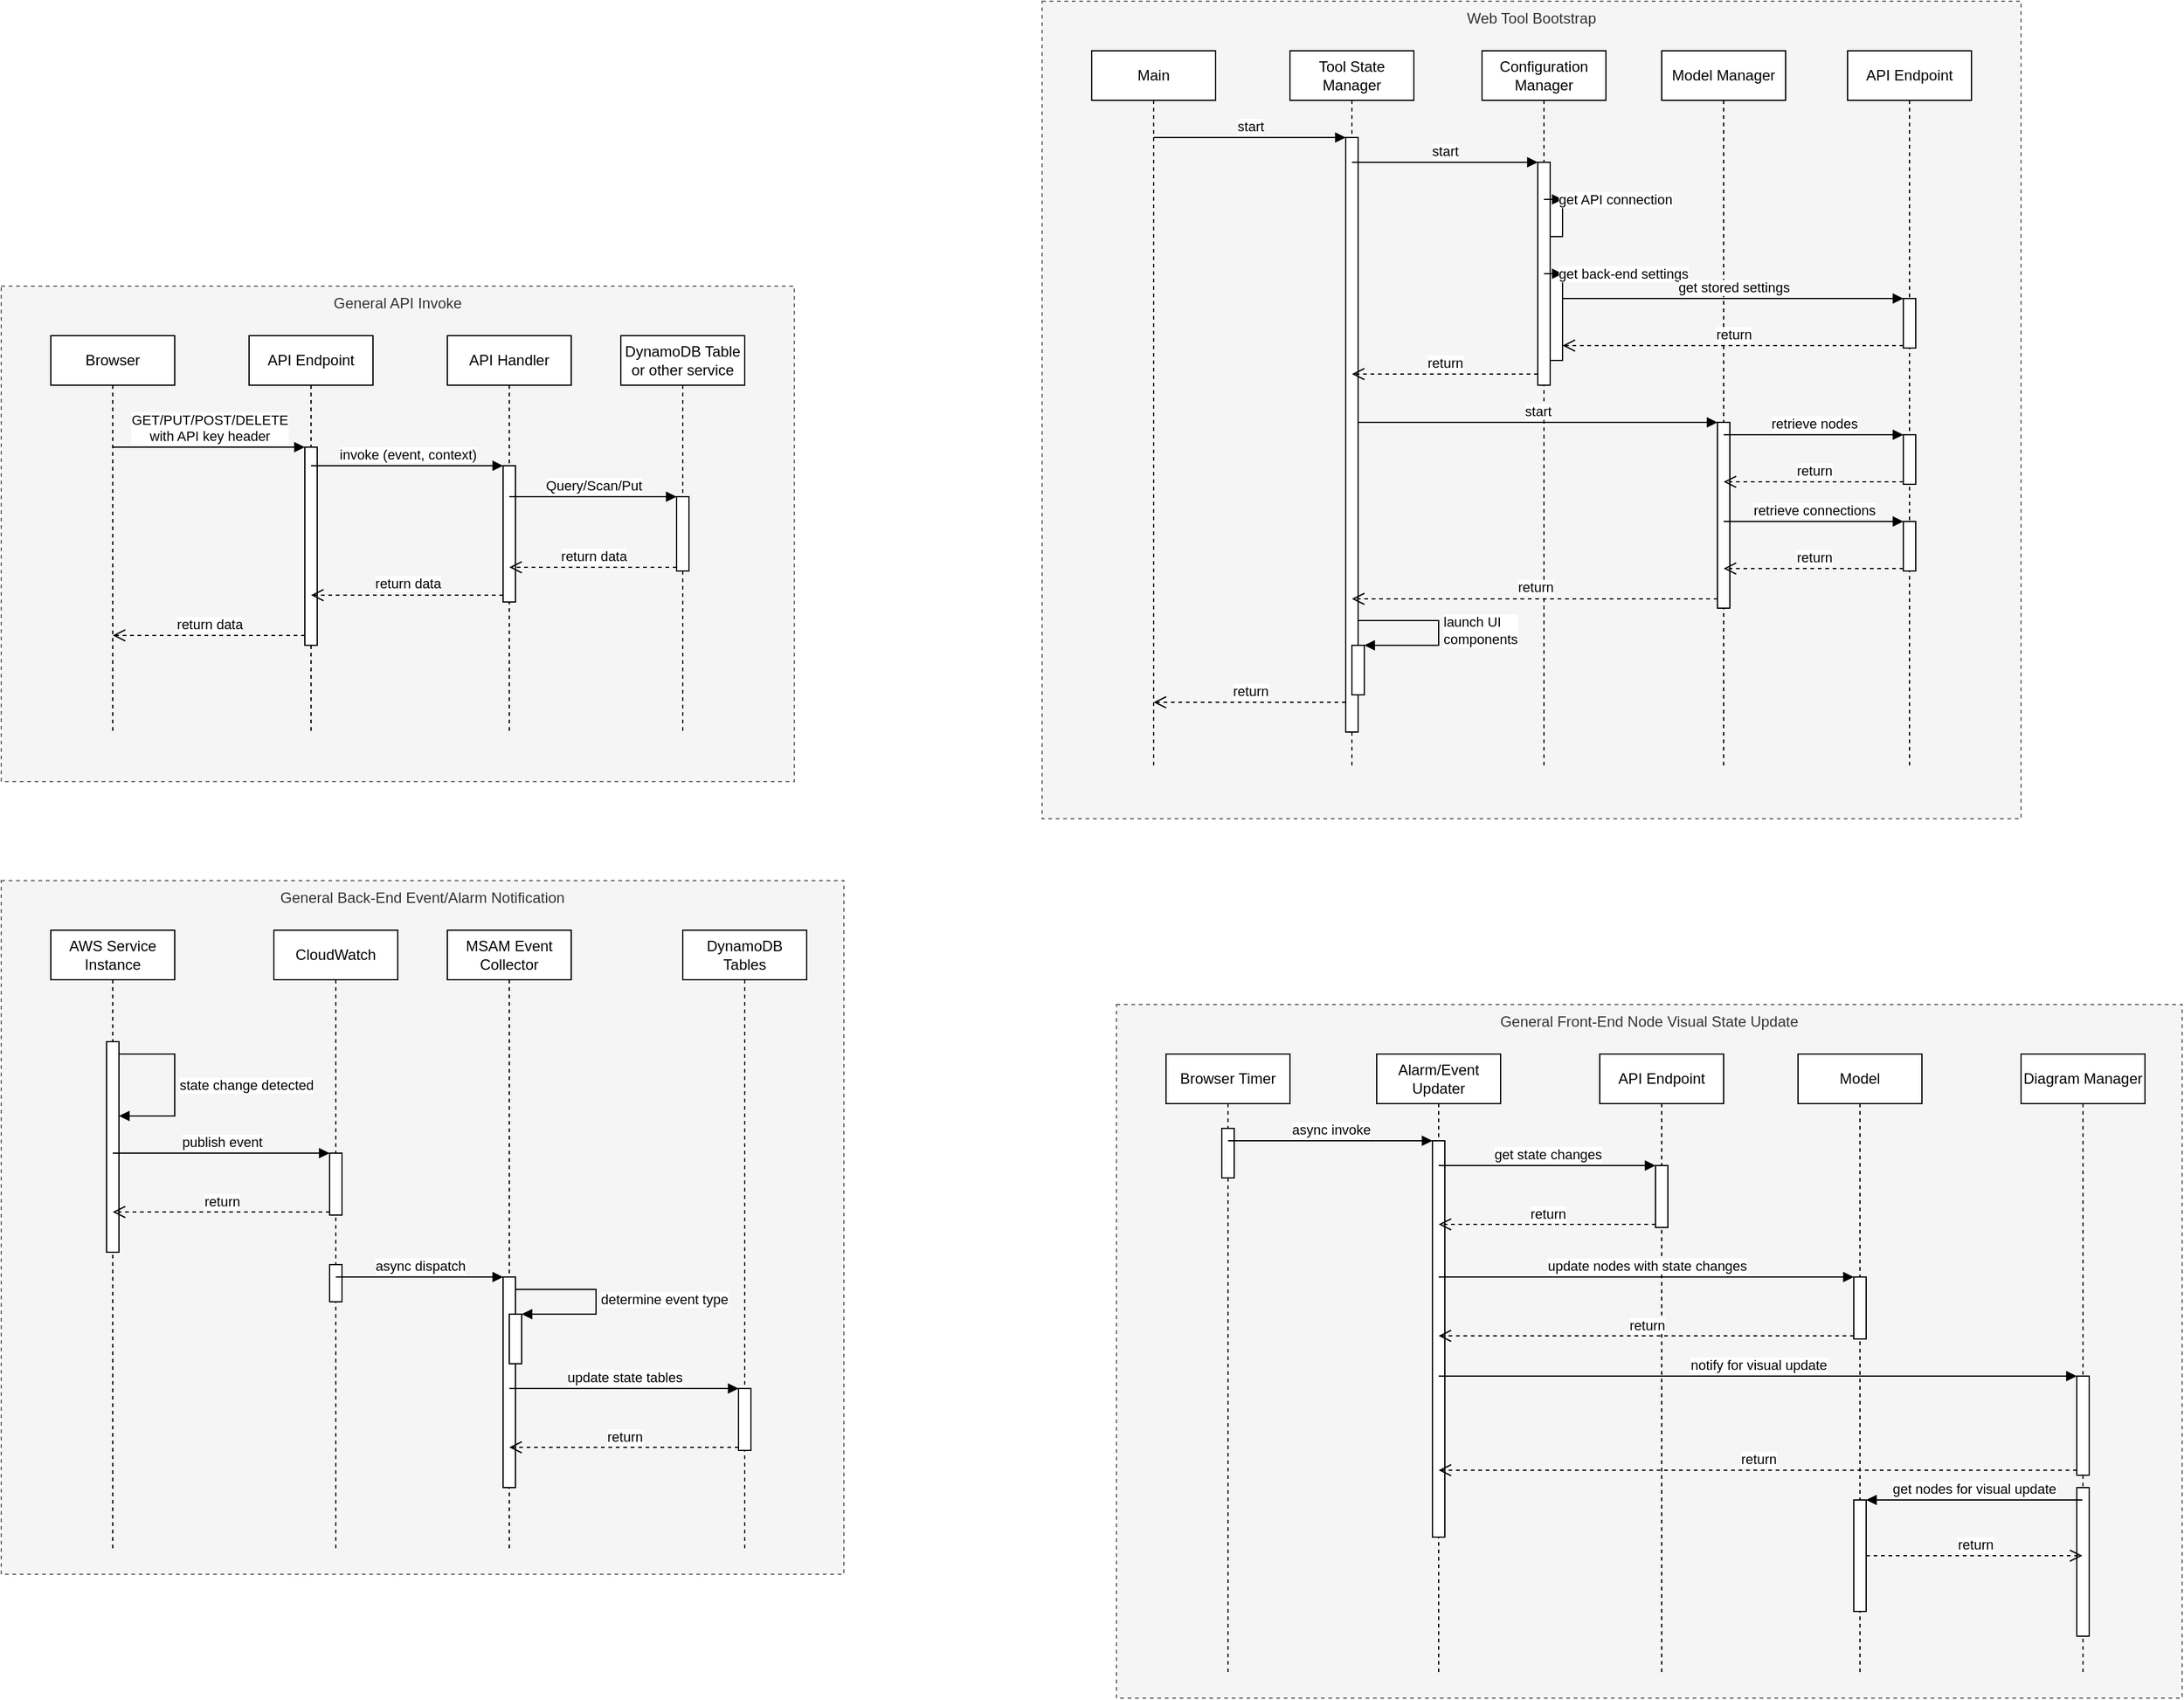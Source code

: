 <mxfile version="13.6.2" type="device"><diagram id="IS_zhqrNG5ewTy1QDOTf" name="Page-1"><mxGraphModel dx="1240" dy="1598" grid="1" gridSize="10" guides="1" tooltips="1" connect="1" arrows="1" fold="1" page="1" pageScale="1" pageWidth="1100" pageHeight="850" math="0" shadow="0"><root><mxCell id="0"/><mxCell id="1" parent="0"/><mxCell id="dVg3nbeRbH4hz7H1dX1s-92" value="Web Tool Bootstrap" style="fillColor=#f5f5f5;strokeColor=#666666;dashed=1;verticalAlign=top;fontStyle=0;fontColor=#333333;" vertex="1" parent="1"><mxGeometry x="880" y="-190" width="790" height="660" as="geometry"/></mxCell><mxCell id="dVg3nbeRbH4hz7H1dX1s-34" value="General Back-End Event/Alarm Notification" style="fillColor=#f5f5f5;strokeColor=#666666;dashed=1;verticalAlign=top;fontStyle=0;fontColor=#333333;" vertex="1" parent="1"><mxGeometry x="40" y="520" width="680" height="560" as="geometry"/></mxCell><mxCell id="dVg3nbeRbH4hz7H1dX1s-14" value="General API Invoke" style="fillColor=#f5f5f5;strokeColor=#666666;dashed=1;verticalAlign=top;fontStyle=0;fontColor=#333333;" vertex="1" parent="1"><mxGeometry x="40" y="40" width="640" height="400" as="geometry"/></mxCell><mxCell id="dVg3nbeRbH4hz7H1dX1s-1" value="Browser" style="shape=umlLifeline;perimeter=lifelinePerimeter;whiteSpace=wrap;html=1;container=1;collapsible=0;recursiveResize=0;outlineConnect=0;" vertex="1" parent="1"><mxGeometry x="80" y="80" width="100" height="320" as="geometry"/></mxCell><mxCell id="dVg3nbeRbH4hz7H1dX1s-2" value="API Endpoint" style="shape=umlLifeline;perimeter=lifelinePerimeter;whiteSpace=wrap;html=1;container=1;collapsible=0;recursiveResize=0;outlineConnect=0;" vertex="1" parent="1"><mxGeometry x="240" y="80" width="100" height="320" as="geometry"/></mxCell><mxCell id="dVg3nbeRbH4hz7H1dX1s-5" value="" style="html=1;points=[];perimeter=orthogonalPerimeter;" vertex="1" parent="dVg3nbeRbH4hz7H1dX1s-2"><mxGeometry x="45" y="90" width="10" height="160" as="geometry"/></mxCell><mxCell id="dVg3nbeRbH4hz7H1dX1s-3" value="API Handler" style="shape=umlLifeline;perimeter=lifelinePerimeter;whiteSpace=wrap;html=1;container=1;collapsible=0;recursiveResize=0;outlineConnect=0;" vertex="1" parent="1"><mxGeometry x="400" y="80" width="100" height="320" as="geometry"/></mxCell><mxCell id="dVg3nbeRbH4hz7H1dX1s-8" value="" style="html=1;points=[];perimeter=orthogonalPerimeter;" vertex="1" parent="dVg3nbeRbH4hz7H1dX1s-3"><mxGeometry x="45" y="105" width="10" height="110" as="geometry"/></mxCell><mxCell id="dVg3nbeRbH4hz7H1dX1s-4" value="DynamoDB Table or other service" style="shape=umlLifeline;perimeter=lifelinePerimeter;whiteSpace=wrap;html=1;container=1;collapsible=0;recursiveResize=0;outlineConnect=0;" vertex="1" parent="1"><mxGeometry x="540" y="80" width="100" height="320" as="geometry"/></mxCell><mxCell id="dVg3nbeRbH4hz7H1dX1s-11" value="" style="html=1;points=[];perimeter=orthogonalPerimeter;" vertex="1" parent="dVg3nbeRbH4hz7H1dX1s-4"><mxGeometry x="45" y="130" width="10" height="60" as="geometry"/></mxCell><mxCell id="dVg3nbeRbH4hz7H1dX1s-6" value="GET/PUT/POST/DELETE&lt;br&gt;with API key header" style="html=1;verticalAlign=bottom;endArrow=block;entryX=0;entryY=0;" edge="1" target="dVg3nbeRbH4hz7H1dX1s-5" parent="1" source="dVg3nbeRbH4hz7H1dX1s-1"><mxGeometry relative="1" as="geometry"><mxPoint x="190" y="150" as="sourcePoint"/></mxGeometry></mxCell><mxCell id="dVg3nbeRbH4hz7H1dX1s-7" value="return data" style="html=1;verticalAlign=bottom;endArrow=open;dashed=1;endSize=8;exitX=0;exitY=0.95;" edge="1" source="dVg3nbeRbH4hz7H1dX1s-5" parent="1" target="dVg3nbeRbH4hz7H1dX1s-1"><mxGeometry relative="1" as="geometry"><mxPoint x="190" y="226" as="targetPoint"/></mxGeometry></mxCell><mxCell id="dVg3nbeRbH4hz7H1dX1s-9" value="invoke (event, context)" style="html=1;verticalAlign=bottom;endArrow=block;entryX=0;entryY=0;" edge="1" target="dVg3nbeRbH4hz7H1dX1s-8" parent="1" source="dVg3nbeRbH4hz7H1dX1s-2"><mxGeometry relative="1" as="geometry"><mxPoint x="360" y="190" as="sourcePoint"/></mxGeometry></mxCell><mxCell id="dVg3nbeRbH4hz7H1dX1s-10" value="return data" style="html=1;verticalAlign=bottom;endArrow=open;dashed=1;endSize=8;exitX=0;exitY=0.95;" edge="1" source="dVg3nbeRbH4hz7H1dX1s-8" parent="1" target="dVg3nbeRbH4hz7H1dX1s-2"><mxGeometry relative="1" as="geometry"><mxPoint x="360" y="266" as="targetPoint"/></mxGeometry></mxCell><mxCell id="dVg3nbeRbH4hz7H1dX1s-12" value="Query/Scan/Put" style="html=1;verticalAlign=bottom;endArrow=block;entryX=0;entryY=0;" edge="1" target="dVg3nbeRbH4hz7H1dX1s-11" parent="1" source="dVg3nbeRbH4hz7H1dX1s-3"><mxGeometry relative="1" as="geometry"><mxPoint x="610" y="210" as="sourcePoint"/></mxGeometry></mxCell><mxCell id="dVg3nbeRbH4hz7H1dX1s-13" value="return data" style="html=1;verticalAlign=bottom;endArrow=open;dashed=1;endSize=8;exitX=0;exitY=0.95;" edge="1" source="dVg3nbeRbH4hz7H1dX1s-11" parent="1" target="dVg3nbeRbH4hz7H1dX1s-3"><mxGeometry relative="1" as="geometry"><mxPoint x="610" y="286" as="targetPoint"/></mxGeometry></mxCell><mxCell id="dVg3nbeRbH4hz7H1dX1s-15" value="AWS Service Instance" style="shape=umlLifeline;perimeter=lifelinePerimeter;whiteSpace=wrap;html=1;container=1;collapsible=0;recursiveResize=0;outlineConnect=0;" vertex="1" parent="1"><mxGeometry x="80" y="560" width="100" height="500" as="geometry"/></mxCell><mxCell id="dVg3nbeRbH4hz7H1dX1s-19" value="" style="html=1;points=[];perimeter=orthogonalPerimeter;" vertex="1" parent="dVg3nbeRbH4hz7H1dX1s-15"><mxGeometry x="45" y="90" width="10" height="170" as="geometry"/></mxCell><mxCell id="dVg3nbeRbH4hz7H1dX1s-20" value="state change detected" style="edgeStyle=orthogonalEdgeStyle;html=1;align=left;spacingLeft=2;endArrow=block;rounded=0;" edge="1" target="dVg3nbeRbH4hz7H1dX1s-19" parent="dVg3nbeRbH4hz7H1dX1s-15" source="dVg3nbeRbH4hz7H1dX1s-19"><mxGeometry relative="1" as="geometry"><mxPoint x="75" y="70" as="sourcePoint"/><Array as="points"><mxPoint x="100" y="100"/><mxPoint x="100" y="150"/></Array></mxGeometry></mxCell><mxCell id="dVg3nbeRbH4hz7H1dX1s-16" value="CloudWatch" style="shape=umlLifeline;perimeter=lifelinePerimeter;whiteSpace=wrap;html=1;container=1;collapsible=0;recursiveResize=0;outlineConnect=0;" vertex="1" parent="1"><mxGeometry x="260" y="560" width="100" height="500" as="geometry"/></mxCell><mxCell id="dVg3nbeRbH4hz7H1dX1s-25" value="" style="html=1;points=[];perimeter=orthogonalPerimeter;" vertex="1" parent="dVg3nbeRbH4hz7H1dX1s-16"><mxGeometry x="45" y="270" width="10" height="30" as="geometry"/></mxCell><mxCell id="dVg3nbeRbH4hz7H1dX1s-17" value="MSAM Event Collector" style="shape=umlLifeline;perimeter=lifelinePerimeter;whiteSpace=wrap;html=1;container=1;collapsible=0;recursiveResize=0;outlineConnect=0;" vertex="1" parent="1"><mxGeometry x="400" y="560" width="100" height="500" as="geometry"/></mxCell><mxCell id="dVg3nbeRbH4hz7H1dX1s-26" value="" style="html=1;points=[];perimeter=orthogonalPerimeter;" vertex="1" parent="dVg3nbeRbH4hz7H1dX1s-17"><mxGeometry x="45" y="280" width="10" height="170" as="geometry"/></mxCell><mxCell id="dVg3nbeRbH4hz7H1dX1s-29" value="" style="html=1;points=[];perimeter=orthogonalPerimeter;" vertex="1" parent="dVg3nbeRbH4hz7H1dX1s-17"><mxGeometry x="50" y="310" width="10" height="40" as="geometry"/></mxCell><mxCell id="dVg3nbeRbH4hz7H1dX1s-30" value="determine event type" style="edgeStyle=orthogonalEdgeStyle;html=1;align=left;spacingLeft=2;endArrow=block;rounded=0;entryX=1;entryY=0;" edge="1" target="dVg3nbeRbH4hz7H1dX1s-29" parent="dVg3nbeRbH4hz7H1dX1s-17" source="dVg3nbeRbH4hz7H1dX1s-26"><mxGeometry relative="1" as="geometry"><mxPoint x="70" y="290" as="sourcePoint"/><Array as="points"><mxPoint x="120" y="290"/><mxPoint x="120" y="310"/></Array></mxGeometry></mxCell><mxCell id="dVg3nbeRbH4hz7H1dX1s-18" value="DynamoDB Tables" style="shape=umlLifeline;perimeter=lifelinePerimeter;whiteSpace=wrap;html=1;container=1;collapsible=0;recursiveResize=0;outlineConnect=0;" vertex="1" parent="1"><mxGeometry x="590" y="560" width="100" height="500" as="geometry"/></mxCell><mxCell id="dVg3nbeRbH4hz7H1dX1s-31" value="" style="html=1;points=[];perimeter=orthogonalPerimeter;" vertex="1" parent="dVg3nbeRbH4hz7H1dX1s-18"><mxGeometry x="45" y="370" width="10" height="50" as="geometry"/></mxCell><mxCell id="dVg3nbeRbH4hz7H1dX1s-22" value="" style="html=1;points=[];perimeter=orthogonalPerimeter;" vertex="1" parent="1"><mxGeometry x="305" y="740" width="10" height="50" as="geometry"/></mxCell><mxCell id="dVg3nbeRbH4hz7H1dX1s-23" value="publish event" style="html=1;verticalAlign=bottom;endArrow=block;entryX=0;entryY=0;" edge="1" target="dVg3nbeRbH4hz7H1dX1s-22" parent="1" source="dVg3nbeRbH4hz7H1dX1s-15"><mxGeometry relative="1" as="geometry"><mxPoint x="210" y="740" as="sourcePoint"/></mxGeometry></mxCell><mxCell id="dVg3nbeRbH4hz7H1dX1s-24" value="return" style="html=1;verticalAlign=bottom;endArrow=open;dashed=1;endSize=8;exitX=0;exitY=0.95;" edge="1" source="dVg3nbeRbH4hz7H1dX1s-22" parent="1" target="dVg3nbeRbH4hz7H1dX1s-15"><mxGeometry relative="1" as="geometry"><mxPoint x="210" y="816" as="targetPoint"/></mxGeometry></mxCell><mxCell id="dVg3nbeRbH4hz7H1dX1s-27" value="async dispatch" style="html=1;verticalAlign=bottom;endArrow=block;entryX=0;entryY=0;" edge="1" target="dVg3nbeRbH4hz7H1dX1s-26" parent="1" source="dVg3nbeRbH4hz7H1dX1s-16"><mxGeometry relative="1" as="geometry"><mxPoint x="400" y="840" as="sourcePoint"/></mxGeometry></mxCell><mxCell id="dVg3nbeRbH4hz7H1dX1s-32" value="update state tables" style="html=1;verticalAlign=bottom;endArrow=block;entryX=0;entryY=0;" edge="1" target="dVg3nbeRbH4hz7H1dX1s-31" parent="1" source="dVg3nbeRbH4hz7H1dX1s-17"><mxGeometry relative="1" as="geometry"><mxPoint x="610" y="930" as="sourcePoint"/></mxGeometry></mxCell><mxCell id="dVg3nbeRbH4hz7H1dX1s-33" value="return" style="html=1;verticalAlign=bottom;endArrow=open;dashed=1;endSize=8;exitX=0;exitY=0.95;" edge="1" source="dVg3nbeRbH4hz7H1dX1s-31" parent="1" target="dVg3nbeRbH4hz7H1dX1s-17"><mxGeometry relative="1" as="geometry"><mxPoint x="610" y="1006" as="targetPoint"/></mxGeometry></mxCell><mxCell id="dVg3nbeRbH4hz7H1dX1s-62" value="" style="group" vertex="1" connectable="0" parent="1"><mxGeometry x="940" y="620" width="860" height="560" as="geometry"/></mxCell><mxCell id="dVg3nbeRbH4hz7H1dX1s-60" value="General Front-End Node Visual State Update" style="fillColor=#f5f5f5;strokeColor=#666666;dashed=1;verticalAlign=top;fontStyle=0;fontColor=#333333;" vertex="1" parent="dVg3nbeRbH4hz7H1dX1s-62"><mxGeometry width="860" height="560" as="geometry"/></mxCell><mxCell id="dVg3nbeRbH4hz7H1dX1s-38" value="Browser Timer" style="shape=umlLifeline;perimeter=lifelinePerimeter;whiteSpace=wrap;html=1;container=1;collapsible=0;recursiveResize=0;outlineConnect=0;" vertex="1" parent="dVg3nbeRbH4hz7H1dX1s-62"><mxGeometry x="40" y="40" width="100" height="500" as="geometry"/></mxCell><mxCell id="dVg3nbeRbH4hz7H1dX1s-43" value="" style="html=1;points=[];perimeter=orthogonalPerimeter;" vertex="1" parent="dVg3nbeRbH4hz7H1dX1s-38"><mxGeometry x="45" y="60" width="10" height="40" as="geometry"/></mxCell><mxCell id="dVg3nbeRbH4hz7H1dX1s-39" value="Alarm/Event Updater" style="shape=umlLifeline;perimeter=lifelinePerimeter;whiteSpace=wrap;html=1;container=1;collapsible=0;recursiveResize=0;outlineConnect=0;" vertex="1" parent="dVg3nbeRbH4hz7H1dX1s-62"><mxGeometry x="210" y="40" width="100" height="500" as="geometry"/></mxCell><mxCell id="dVg3nbeRbH4hz7H1dX1s-44" value="" style="html=1;points=[];perimeter=orthogonalPerimeter;" vertex="1" parent="dVg3nbeRbH4hz7H1dX1s-39"><mxGeometry x="45" y="70" width="10" height="320" as="geometry"/></mxCell><mxCell id="dVg3nbeRbH4hz7H1dX1s-40" value="API Endpoint" style="shape=umlLifeline;perimeter=lifelinePerimeter;whiteSpace=wrap;html=1;container=1;collapsible=0;recursiveResize=0;outlineConnect=0;" vertex="1" parent="dVg3nbeRbH4hz7H1dX1s-62"><mxGeometry x="390" y="40" width="100" height="500" as="geometry"/></mxCell><mxCell id="dVg3nbeRbH4hz7H1dX1s-47" value="" style="html=1;points=[];perimeter=orthogonalPerimeter;" vertex="1" parent="dVg3nbeRbH4hz7H1dX1s-40"><mxGeometry x="45" y="90" width="10" height="50" as="geometry"/></mxCell><mxCell id="dVg3nbeRbH4hz7H1dX1s-41" value="Model" style="shape=umlLifeline;perimeter=lifelinePerimeter;whiteSpace=wrap;html=1;container=1;collapsible=0;recursiveResize=0;outlineConnect=0;" vertex="1" parent="dVg3nbeRbH4hz7H1dX1s-62"><mxGeometry x="550" y="40" width="100" height="500" as="geometry"/></mxCell><mxCell id="dVg3nbeRbH4hz7H1dX1s-50" value="" style="html=1;points=[];perimeter=orthogonalPerimeter;" vertex="1" parent="dVg3nbeRbH4hz7H1dX1s-41"><mxGeometry x="45" y="180" width="10" height="50" as="geometry"/></mxCell><mxCell id="dVg3nbeRbH4hz7H1dX1s-57" value="" style="html=1;points=[];perimeter=orthogonalPerimeter;" vertex="1" parent="dVg3nbeRbH4hz7H1dX1s-41"><mxGeometry x="45" y="360" width="10" height="90" as="geometry"/></mxCell><mxCell id="dVg3nbeRbH4hz7H1dX1s-42" value="Diagram Manager" style="shape=umlLifeline;perimeter=lifelinePerimeter;whiteSpace=wrap;html=1;container=1;collapsible=0;recursiveResize=0;outlineConnect=0;" vertex="1" parent="dVg3nbeRbH4hz7H1dX1s-62"><mxGeometry x="730" y="40" width="100" height="500" as="geometry"/></mxCell><mxCell id="dVg3nbeRbH4hz7H1dX1s-53" value="" style="html=1;points=[];perimeter=orthogonalPerimeter;" vertex="1" parent="dVg3nbeRbH4hz7H1dX1s-42"><mxGeometry x="45" y="260" width="10" height="80" as="geometry"/></mxCell><mxCell id="dVg3nbeRbH4hz7H1dX1s-45" value="async invoke" style="html=1;verticalAlign=bottom;endArrow=block;entryX=0;entryY=0;" edge="1" target="dVg3nbeRbH4hz7H1dX1s-44" parent="dVg3nbeRbH4hz7H1dX1s-62" source="dVg3nbeRbH4hz7H1dX1s-38"><mxGeometry relative="1" as="geometry"><mxPoint x="160" y="110" as="sourcePoint"/></mxGeometry></mxCell><mxCell id="dVg3nbeRbH4hz7H1dX1s-48" value="get state changes" style="html=1;verticalAlign=bottom;endArrow=block;entryX=0;entryY=0;" edge="1" target="dVg3nbeRbH4hz7H1dX1s-47" parent="dVg3nbeRbH4hz7H1dX1s-62" source="dVg3nbeRbH4hz7H1dX1s-39"><mxGeometry relative="1" as="geometry"><mxPoint x="350" y="130" as="sourcePoint"/></mxGeometry></mxCell><mxCell id="dVg3nbeRbH4hz7H1dX1s-49" value="return" style="html=1;verticalAlign=bottom;endArrow=open;dashed=1;endSize=8;exitX=0;exitY=0.95;" edge="1" source="dVg3nbeRbH4hz7H1dX1s-47" parent="dVg3nbeRbH4hz7H1dX1s-62" target="dVg3nbeRbH4hz7H1dX1s-39"><mxGeometry relative="1" as="geometry"><mxPoint x="350" y="206" as="targetPoint"/></mxGeometry></mxCell><mxCell id="dVg3nbeRbH4hz7H1dX1s-51" value="update nodes with state changes" style="html=1;verticalAlign=bottom;endArrow=block;entryX=0;entryY=0;" edge="1" target="dVg3nbeRbH4hz7H1dX1s-50" parent="dVg3nbeRbH4hz7H1dX1s-62" source="dVg3nbeRbH4hz7H1dX1s-39"><mxGeometry relative="1" as="geometry"><mxPoint x="510" y="205" as="sourcePoint"/></mxGeometry></mxCell><mxCell id="dVg3nbeRbH4hz7H1dX1s-52" value="return" style="html=1;verticalAlign=bottom;endArrow=open;dashed=1;endSize=8;exitX=0;exitY=0.95;" edge="1" source="dVg3nbeRbH4hz7H1dX1s-50" parent="dVg3nbeRbH4hz7H1dX1s-62" target="dVg3nbeRbH4hz7H1dX1s-39"><mxGeometry relative="1" as="geometry"><mxPoint x="510" y="281" as="targetPoint"/></mxGeometry></mxCell><mxCell id="dVg3nbeRbH4hz7H1dX1s-54" value="notify for visual update" style="html=1;verticalAlign=bottom;endArrow=block;entryX=0;entryY=0;" edge="1" target="dVg3nbeRbH4hz7H1dX1s-53" parent="dVg3nbeRbH4hz7H1dX1s-62" source="dVg3nbeRbH4hz7H1dX1s-39"><mxGeometry relative="1" as="geometry"><mxPoint x="690" y="300" as="sourcePoint"/></mxGeometry></mxCell><mxCell id="dVg3nbeRbH4hz7H1dX1s-55" value="return" style="html=1;verticalAlign=bottom;endArrow=open;dashed=1;endSize=8;exitX=0;exitY=0.95;" edge="1" source="dVg3nbeRbH4hz7H1dX1s-53" parent="dVg3nbeRbH4hz7H1dX1s-62" target="dVg3nbeRbH4hz7H1dX1s-39"><mxGeometry relative="1" as="geometry"><mxPoint x="690" y="376" as="targetPoint"/></mxGeometry></mxCell><mxCell id="dVg3nbeRbH4hz7H1dX1s-56" value="" style="html=1;points=[];perimeter=orthogonalPerimeter;" vertex="1" parent="dVg3nbeRbH4hz7H1dX1s-62"><mxGeometry x="775" y="390" width="10" height="120" as="geometry"/></mxCell><mxCell id="dVg3nbeRbH4hz7H1dX1s-58" value="get nodes for visual update" style="html=1;verticalAlign=bottom;endArrow=block;" edge="1" target="dVg3nbeRbH4hz7H1dX1s-57" parent="dVg3nbeRbH4hz7H1dX1s-62" source="dVg3nbeRbH4hz7H1dX1s-42"><mxGeometry relative="1" as="geometry"><mxPoint x="720" y="400" as="sourcePoint"/><mxPoint x="620" y="400" as="targetPoint"/></mxGeometry></mxCell><mxCell id="dVg3nbeRbH4hz7H1dX1s-59" value="return" style="html=1;verticalAlign=bottom;endArrow=open;dashed=1;endSize=8;" edge="1" source="dVg3nbeRbH4hz7H1dX1s-57" parent="dVg3nbeRbH4hz7H1dX1s-62" target="dVg3nbeRbH4hz7H1dX1s-42"><mxGeometry relative="1" as="geometry"><mxPoint x="525" y="476" as="targetPoint"/><mxPoint x="650" y="486" as="sourcePoint"/></mxGeometry></mxCell><mxCell id="dVg3nbeRbH4hz7H1dX1s-63" value="Main" style="shape=umlLifeline;perimeter=lifelinePerimeter;whiteSpace=wrap;html=1;container=1;collapsible=0;recursiveResize=0;outlineConnect=0;" vertex="1" parent="1"><mxGeometry x="920" y="-150" width="100" height="580" as="geometry"/></mxCell><mxCell id="dVg3nbeRbH4hz7H1dX1s-64" value="Tool State Manager" style="shape=umlLifeline;perimeter=lifelinePerimeter;whiteSpace=wrap;html=1;container=1;collapsible=0;recursiveResize=0;outlineConnect=0;" vertex="1" parent="1"><mxGeometry x="1080" y="-150" width="100" height="580" as="geometry"/></mxCell><mxCell id="dVg3nbeRbH4hz7H1dX1s-67" value="" style="html=1;points=[];perimeter=orthogonalPerimeter;" vertex="1" parent="dVg3nbeRbH4hz7H1dX1s-64"><mxGeometry x="45" y="70" width="10" height="480" as="geometry"/></mxCell><mxCell id="dVg3nbeRbH4hz7H1dX1s-65" value="Configuration Manager" style="shape=umlLifeline;perimeter=lifelinePerimeter;whiteSpace=wrap;html=1;container=1;collapsible=0;recursiveResize=0;outlineConnect=0;" vertex="1" parent="1"><mxGeometry x="1235" y="-150" width="100" height="580" as="geometry"/></mxCell><mxCell id="dVg3nbeRbH4hz7H1dX1s-70" value="" style="html=1;points=[];perimeter=orthogonalPerimeter;" vertex="1" parent="dVg3nbeRbH4hz7H1dX1s-65"><mxGeometry x="45" y="90" width="10" height="180" as="geometry"/></mxCell><mxCell id="dVg3nbeRbH4hz7H1dX1s-73" value="" style="html=1;points=[];perimeter=orthogonalPerimeter;" vertex="1" parent="dVg3nbeRbH4hz7H1dX1s-65"><mxGeometry x="55" y="120" width="10" height="30" as="geometry"/></mxCell><mxCell id="dVg3nbeRbH4hz7H1dX1s-74" value="get API connection" style="edgeStyle=orthogonalEdgeStyle;html=1;align=left;spacingLeft=2;endArrow=block;rounded=0;entryX=1;entryY=0;" edge="1" target="dVg3nbeRbH4hz7H1dX1s-73" parent="dVg3nbeRbH4hz7H1dX1s-65" source="dVg3nbeRbH4hz7H1dX1s-65"><mxGeometry relative="1" as="geometry"><mxPoint x="75" y="100" as="sourcePoint"/><Array as="points"><mxPoint x="85" y="100"/><mxPoint x="85" y="120"/></Array></mxGeometry></mxCell><mxCell id="dVg3nbeRbH4hz7H1dX1s-66" value="Model Manager" style="shape=umlLifeline;perimeter=lifelinePerimeter;whiteSpace=wrap;html=1;container=1;collapsible=0;recursiveResize=0;outlineConnect=0;" vertex="1" parent="1"><mxGeometry x="1380" y="-150" width="100" height="580" as="geometry"/></mxCell><mxCell id="dVg3nbeRbH4hz7H1dX1s-81" value="" style="html=1;points=[];perimeter=orthogonalPerimeter;" vertex="1" parent="dVg3nbeRbH4hz7H1dX1s-66"><mxGeometry x="45" y="300" width="10" height="150" as="geometry"/></mxCell><mxCell id="dVg3nbeRbH4hz7H1dX1s-68" value="start" style="html=1;verticalAlign=bottom;endArrow=block;entryX=0;entryY=0;" edge="1" target="dVg3nbeRbH4hz7H1dX1s-67" parent="1" source="dVg3nbeRbH4hz7H1dX1s-63"><mxGeometry relative="1" as="geometry"><mxPoint x="1080" y="-80" as="sourcePoint"/></mxGeometry></mxCell><mxCell id="dVg3nbeRbH4hz7H1dX1s-69" value="return" style="html=1;verticalAlign=bottom;endArrow=open;dashed=1;endSize=8;exitX=0;exitY=0.95;" edge="1" source="dVg3nbeRbH4hz7H1dX1s-67" parent="1" target="dVg3nbeRbH4hz7H1dX1s-63"><mxGeometry relative="1" as="geometry"><mxPoint x="1080" y="-4" as="targetPoint"/></mxGeometry></mxCell><mxCell id="dVg3nbeRbH4hz7H1dX1s-71" value="start" style="html=1;verticalAlign=bottom;endArrow=block;entryX=0;entryY=0;" edge="1" target="dVg3nbeRbH4hz7H1dX1s-70" parent="1" source="dVg3nbeRbH4hz7H1dX1s-64"><mxGeometry relative="1" as="geometry"><mxPoint x="1180" y="-60" as="sourcePoint"/></mxGeometry></mxCell><mxCell id="dVg3nbeRbH4hz7H1dX1s-72" value="return" style="html=1;verticalAlign=bottom;endArrow=open;dashed=1;endSize=8;exitX=0;exitY=0.95;" edge="1" source="dVg3nbeRbH4hz7H1dX1s-70" parent="1" target="dVg3nbeRbH4hz7H1dX1s-64"><mxGeometry relative="1" as="geometry"><mxPoint x="1180" y="16" as="targetPoint"/></mxGeometry></mxCell><mxCell id="dVg3nbeRbH4hz7H1dX1s-75" value="" style="html=1;points=[];perimeter=orthogonalPerimeter;" vertex="1" parent="1"><mxGeometry x="1290" y="30" width="10" height="70" as="geometry"/></mxCell><mxCell id="dVg3nbeRbH4hz7H1dX1s-76" value="get back-end settings" style="edgeStyle=orthogonalEdgeStyle;html=1;align=left;spacingLeft=2;endArrow=block;rounded=0;entryX=1;entryY=0;" edge="1" target="dVg3nbeRbH4hz7H1dX1s-75" parent="1" source="dVg3nbeRbH4hz7H1dX1s-65"><mxGeometry relative="1" as="geometry"><mxPoint x="1300" y="10" as="sourcePoint"/><Array as="points"><mxPoint x="1320" y="10"/><mxPoint x="1320" y="30"/></Array></mxGeometry></mxCell><mxCell id="dVg3nbeRbH4hz7H1dX1s-77" value="API Endpoint" style="shape=umlLifeline;perimeter=lifelinePerimeter;whiteSpace=wrap;html=1;container=1;collapsible=0;recursiveResize=0;outlineConnect=0;" vertex="1" parent="1"><mxGeometry x="1530" y="-150" width="100" height="580" as="geometry"/></mxCell><mxCell id="dVg3nbeRbH4hz7H1dX1s-78" value="" style="html=1;points=[];perimeter=orthogonalPerimeter;" vertex="1" parent="dVg3nbeRbH4hz7H1dX1s-77"><mxGeometry x="45" y="200" width="10" height="40" as="geometry"/></mxCell><mxCell id="dVg3nbeRbH4hz7H1dX1s-84" value="" style="html=1;points=[];perimeter=orthogonalPerimeter;" vertex="1" parent="dVg3nbeRbH4hz7H1dX1s-77"><mxGeometry x="45" y="310" width="10" height="40" as="geometry"/></mxCell><mxCell id="dVg3nbeRbH4hz7H1dX1s-87" value="" style="html=1;points=[];perimeter=orthogonalPerimeter;" vertex="1" parent="dVg3nbeRbH4hz7H1dX1s-77"><mxGeometry x="45" y="380" width="10" height="40" as="geometry"/></mxCell><mxCell id="dVg3nbeRbH4hz7H1dX1s-79" value="get stored settings" style="html=1;verticalAlign=bottom;endArrow=block;entryX=0;entryY=0;" edge="1" target="dVg3nbeRbH4hz7H1dX1s-78" parent="1" source="dVg3nbeRbH4hz7H1dX1s-75"><mxGeometry relative="1" as="geometry"><mxPoint x="1500" y="40" as="sourcePoint"/></mxGeometry></mxCell><mxCell id="dVg3nbeRbH4hz7H1dX1s-80" value="return" style="html=1;verticalAlign=bottom;endArrow=open;dashed=1;endSize=8;exitX=0;exitY=0.95;" edge="1" source="dVg3nbeRbH4hz7H1dX1s-78" parent="1" target="dVg3nbeRbH4hz7H1dX1s-75"><mxGeometry relative="1" as="geometry"><mxPoint x="1500" y="116" as="targetPoint"/></mxGeometry></mxCell><mxCell id="dVg3nbeRbH4hz7H1dX1s-82" value="start" style="html=1;verticalAlign=bottom;endArrow=block;entryX=0;entryY=0;" edge="1" target="dVg3nbeRbH4hz7H1dX1s-81" parent="1" source="dVg3nbeRbH4hz7H1dX1s-67"><mxGeometry relative="1" as="geometry"><mxPoint x="1340" y="130" as="sourcePoint"/></mxGeometry></mxCell><mxCell id="dVg3nbeRbH4hz7H1dX1s-83" value="return" style="html=1;verticalAlign=bottom;endArrow=open;dashed=1;endSize=8;exitX=0;exitY=0.95;" edge="1" source="dVg3nbeRbH4hz7H1dX1s-81" parent="1" target="dVg3nbeRbH4hz7H1dX1s-64"><mxGeometry relative="1" as="geometry"><mxPoint x="1340" y="206" as="targetPoint"/></mxGeometry></mxCell><mxCell id="dVg3nbeRbH4hz7H1dX1s-85" value="retrieve nodes" style="html=1;verticalAlign=bottom;endArrow=block;entryX=0;entryY=0;" edge="1" target="dVg3nbeRbH4hz7H1dX1s-84" parent="1" source="dVg3nbeRbH4hz7H1dX1s-66"><mxGeometry relative="1" as="geometry"><mxPoint x="1505" y="160" as="sourcePoint"/></mxGeometry></mxCell><mxCell id="dVg3nbeRbH4hz7H1dX1s-86" value="return" style="html=1;verticalAlign=bottom;endArrow=open;dashed=1;endSize=8;exitX=0;exitY=0.95;" edge="1" source="dVg3nbeRbH4hz7H1dX1s-84" parent="1" target="dVg3nbeRbH4hz7H1dX1s-66"><mxGeometry relative="1" as="geometry"><mxPoint x="1505" y="236" as="targetPoint"/></mxGeometry></mxCell><mxCell id="dVg3nbeRbH4hz7H1dX1s-88" value="retrieve connections" style="html=1;verticalAlign=bottom;endArrow=block;entryX=0;entryY=0;" edge="1" target="dVg3nbeRbH4hz7H1dX1s-87" parent="1" source="dVg3nbeRbH4hz7H1dX1s-66"><mxGeometry relative="1" as="geometry"><mxPoint x="1505" y="230" as="sourcePoint"/></mxGeometry></mxCell><mxCell id="dVg3nbeRbH4hz7H1dX1s-89" value="return" style="html=1;verticalAlign=bottom;endArrow=open;dashed=1;endSize=8;exitX=0;exitY=0.95;" edge="1" source="dVg3nbeRbH4hz7H1dX1s-87" parent="1" target="dVg3nbeRbH4hz7H1dX1s-66"><mxGeometry relative="1" as="geometry"><mxPoint x="1505" y="306" as="targetPoint"/></mxGeometry></mxCell><mxCell id="dVg3nbeRbH4hz7H1dX1s-90" value="" style="html=1;points=[];perimeter=orthogonalPerimeter;" vertex="1" parent="1"><mxGeometry x="1130" y="330" width="10" height="40" as="geometry"/></mxCell><mxCell id="dVg3nbeRbH4hz7H1dX1s-91" value="launch UI&lt;br&gt;components" style="edgeStyle=orthogonalEdgeStyle;html=1;align=left;spacingLeft=2;endArrow=block;rounded=0;entryX=1;entryY=0;" edge="1" target="dVg3nbeRbH4hz7H1dX1s-90" parent="1" source="dVg3nbeRbH4hz7H1dX1s-67"><mxGeometry relative="1" as="geometry"><mxPoint x="1150" y="310" as="sourcePoint"/><Array as="points"><mxPoint x="1200" y="310"/><mxPoint x="1200" y="330"/></Array></mxGeometry></mxCell></root></mxGraphModel></diagram></mxfile>